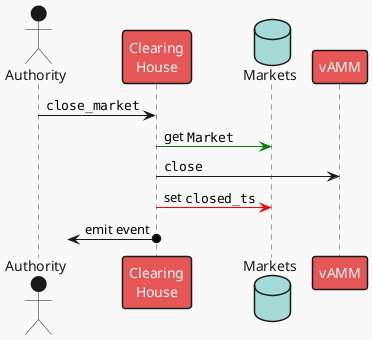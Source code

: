 @startuml close_market
!theme mars

actor "Authority" as g
participant "Clearing\nHouse" as ch
database "Markets" as markets
participant "vAMM" as vamm

g -> ch : ""close_market""

ch -[#green]> markets : get ""Market""

ch -> vamm : ""close""

ch -[#red]> markets : set ""closed_ts""

?<-o ch : emit event
@enduml
